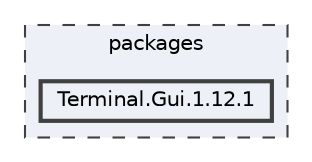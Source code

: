 digraph "C:/Users/adenf/RiderProjects/Openlabs.Mgcxm/packages/Terminal.Gui.1.12.1"
{
 // LATEX_PDF_SIZE
  bgcolor="transparent";
  edge [fontname=Helvetica,fontsize=10,labelfontname=Helvetica,labelfontsize=10];
  node [fontname=Helvetica,fontsize=10,shape=box,height=0.2,width=0.4];
  compound=true
  subgraph clusterdir_93501a11e921083efbd154e0cdff5f10 {
    graph [ bgcolor="#edf0f7", pencolor="grey25", label="packages", fontname=Helvetica,fontsize=10 style="filled,dashed", URL="dir_93501a11e921083efbd154e0cdff5f10.html",tooltip=""]
  dir_621f9aa44b925d6c7fc070613740581b [label="Terminal.Gui.1.12.1", fillcolor="#edf0f7", color="grey25", style="filled,bold", URL="dir_621f9aa44b925d6c7fc070613740581b.html",tooltip=""];
  }
}
